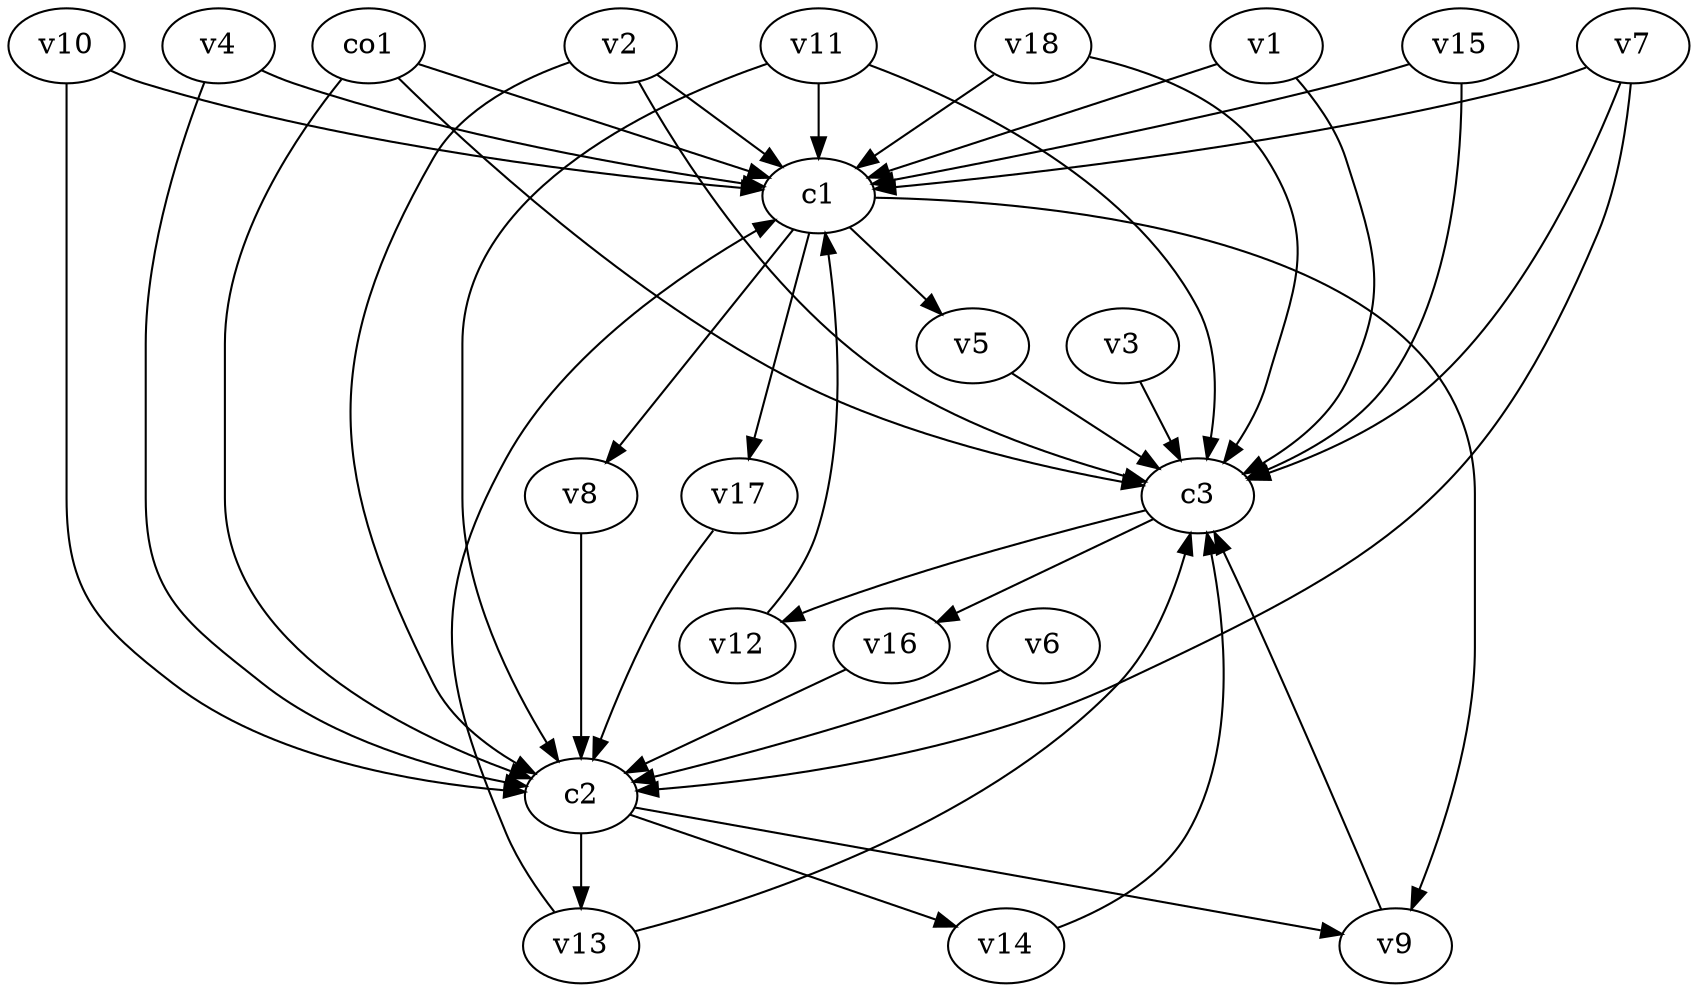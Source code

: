 strict digraph  {
c1;
c2;
c3;
v1;
v2;
v3;
v4;
v5;
v6;
v7;
v8;
v9;
v10;
v11;
v12;
v13;
v14;
v15;
v16;
v17;
v18;
co1;
c1 -> v5  [weight=1];
c1 -> v9  [weight=1];
c1 -> v17  [weight=1];
c1 -> v8  [weight=1];
c2 -> v9  [weight=1];
c2 -> v13  [weight=1];
c2 -> v14  [weight=1];
c3 -> v12  [weight=1];
c3 -> v16  [weight=1];
v1 -> c3  [weight=1];
v1 -> c1  [weight=1];
v2 -> c3  [weight=1];
v2 -> c1  [weight=1];
v2 -> c2  [weight=1];
v3 -> c3  [weight=1];
v4 -> c2  [weight=1];
v4 -> c1  [weight=1];
v5 -> c3  [weight=1];
v6 -> c2  [weight=1];
v7 -> c1  [weight=1];
v7 -> c3  [weight=1];
v7 -> c2  [weight=1];
v8 -> c2  [weight=1];
v9 -> c3  [weight=1];
v10 -> c1  [weight=1];
v10 -> c2  [weight=1];
v11 -> c2  [weight=1];
v11 -> c1  [weight=1];
v11 -> c3  [weight=1];
v12 -> c1  [weight=1];
v13 -> c1  [weight=1];
v13 -> c3  [weight=1];
v14 -> c3  [weight=1];
v15 -> c3  [weight=1];
v15 -> c1  [weight=1];
v16 -> c2  [weight=1];
v17 -> c2  [weight=1];
v18 -> c3  [weight=1];
v18 -> c1  [weight=1];
co1 -> c2  [weight=1];
co1 -> c3  [weight=1];
co1 -> c1  [weight=1];
}
